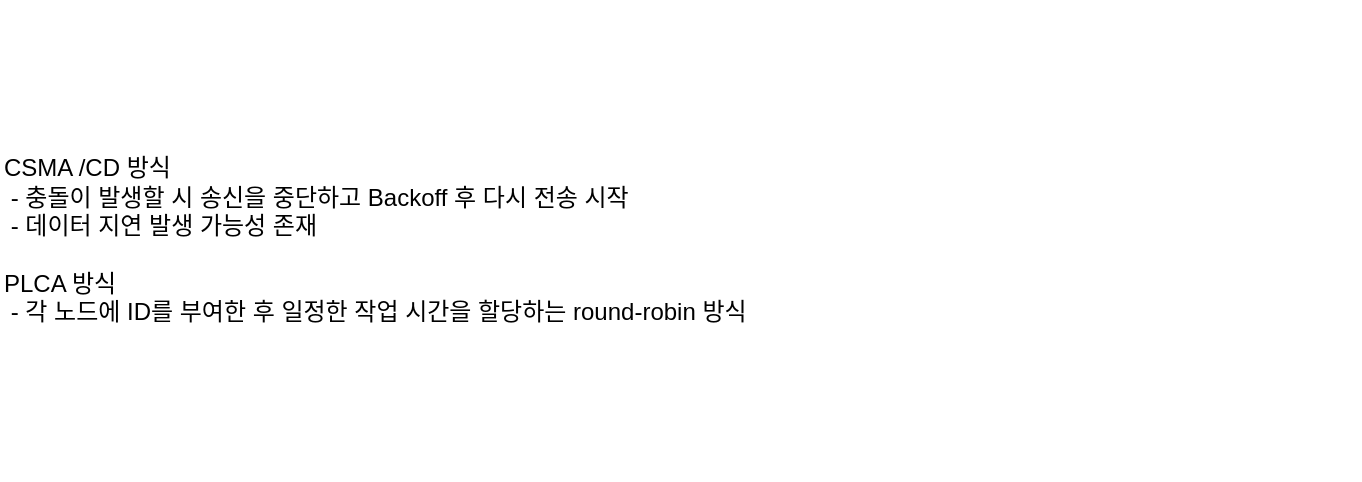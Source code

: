 <mxfile version="14.6.13" type="device" pages="2"><diagram id="Xkc9aHc08s-PikazzT-y" name="용어"><mxGraphModel dx="1636" dy="986" grid="1" gridSize="10" guides="1" tooltips="1" connect="1" arrows="1" fold="1" page="1" pageScale="1" pageWidth="1654" pageHeight="1169" math="0" shadow="0"><root><mxCell id="XimwpZ8Ji7OT_slE-cC5-0"/><mxCell id="XimwpZ8Ji7OT_slE-cC5-1" parent="XimwpZ8Ji7OT_slE-cC5-0"/><mxCell id="XimwpZ8Ji7OT_slE-cC5-2" value="CSMA /CD 방식&lt;br&gt;&amp;nbsp;- 충돌이 발생할 시 송신을 중단하고 Backoff 후 다시 전송 시작&lt;br&gt;&amp;nbsp;- 데이터 지연 발생 가능성 존재&lt;br&gt;&lt;br&gt;PLCA 방식&lt;br&gt;&amp;nbsp;- 각 노드에 ID를 부여한 후 일정한 작업 시간을 할당하는 round-robin 방식" style="text;html=1;strokeColor=none;fillColor=none;align=left;verticalAlign=middle;whiteSpace=wrap;rounded=0;" vertex="1" parent="XimwpZ8Ji7OT_slE-cC5-1"><mxGeometry x="80" y="80" width="680" height="240" as="geometry"/></mxCell></root></mxGraphModel></diagram><diagram id="kmVTZfh4NVt6zz97YePb" name="Packet"><mxGraphModel dx="1363" dy="822" grid="1" gridSize="10" guides="1" tooltips="1" connect="1" arrows="1" fold="1" page="1" pageScale="1" pageWidth="1654" pageHeight="1169" math="0" shadow="0"><root><mxCell id="0"/><mxCell id="1" parent="0"/><mxCell id="r7iCdfPy7Fiv591NmQCG-1" value="Preamble&lt;br&gt;8 Byte" style="rounded=0;whiteSpace=wrap;html=1;" vertex="1" parent="1"><mxGeometry x="80" y="80" width="320" height="40" as="geometry"/></mxCell><mxCell id="r7iCdfPy7Fiv591NmQCG-2" value="DA (Destination MAC Address)&lt;br&gt;6 Byte" style="rounded=0;whiteSpace=wrap;html=1;" vertex="1" parent="1"><mxGeometry x="80" y="200" width="240" height="40" as="geometry"/></mxCell><mxCell id="r7iCdfPy7Fiv591NmQCG-3" value="SA (Source MAC Address)&lt;br&gt;6 Byte" style="rounded=0;whiteSpace=wrap;html=1;" vertex="1" parent="1"><mxGeometry x="320" y="200" width="240" height="40" as="geometry"/></mxCell><mxCell id="r7iCdfPy7Fiv591NmQCG-4" value="Type&lt;br&gt;2 Byte" style="rounded=0;whiteSpace=wrap;html=1;" vertex="1" parent="1"><mxGeometry x="560" y="200" width="80" height="40" as="geometry"/></mxCell><mxCell id="r7iCdfPy7Fiv591NmQCG-5" value="Data&lt;br&gt;46 ~ 1,500 Byte" style="rounded=0;whiteSpace=wrap;html=1;" vertex="1" parent="1"><mxGeometry x="640" y="200" width="320" height="40" as="geometry"/></mxCell><mxCell id="r7iCdfPy7Fiv591NmQCG-6" value="Frame Check Sequence&lt;br&gt;4 Byte" style="rounded=0;whiteSpace=wrap;html=1;" vertex="1" parent="1"><mxGeometry x="960" y="200" width="160" height="40" as="geometry"/></mxCell><mxCell id="tgpzoTBLEG-Hsxjcj5lW-4" value="" style="group;dashed=1;" vertex="1" connectable="0" parent="1"><mxGeometry x="78.38" y="140" width="560.62" height="50.0" as="geometry"/></mxCell><mxCell id="tgpzoTBLEG-Hsxjcj5lW-1" value="" style="shape=curlyBracket;whiteSpace=wrap;html=1;rounded=1;flipH=1;align=left;rotation=-90;dashed=1;" vertex="1" parent="tgpzoTBLEG-Hsxjcj5lW-4"><mxGeometry x="265.31" y="-245.31" width="30" height="560.62" as="geometry"/></mxCell><mxCell id="tgpzoTBLEG-Hsxjcj5lW-3" value="Header" style="text;html=1;strokeColor=none;fillColor=none;align=center;verticalAlign=middle;whiteSpace=wrap;rounded=0;" vertex="1" parent="tgpzoTBLEG-Hsxjcj5lW-4"><mxGeometry x="260.62" width="40" height="20" as="geometry"/></mxCell><mxCell id="tgpzoTBLEG-Hsxjcj5lW-6" value="" style="shape=curlyBracket;whiteSpace=wrap;html=1;rounded=1;flipH=1;align=left;rotation=-90;dashed=1;" vertex="1" parent="1"><mxGeometry x="785.01" y="14.91" width="30" height="320" as="geometry"/></mxCell><mxCell id="tgpzoTBLEG-Hsxjcj5lW-7" value="Datagram" style="text;html=1;strokeColor=none;fillColor=none;align=center;verticalAlign=middle;whiteSpace=wrap;rounded=0;" vertex="1" parent="1"><mxGeometry x="760" y="140" width="80" height="20" as="geometry"/></mxCell></root></mxGraphModel></diagram></mxfile>